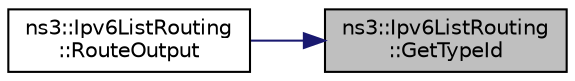 digraph "ns3::Ipv6ListRouting::GetTypeId"
{
 // LATEX_PDF_SIZE
  edge [fontname="Helvetica",fontsize="10",labelfontname="Helvetica",labelfontsize="10"];
  node [fontname="Helvetica",fontsize="10",shape=record];
  rankdir="RL";
  Node1 [label="ns3::Ipv6ListRouting\l::GetTypeId",height=0.2,width=0.4,color="black", fillcolor="grey75", style="filled", fontcolor="black",tooltip="Get the type ID of this class."];
  Node1 -> Node2 [dir="back",color="midnightblue",fontsize="10",style="solid",fontname="Helvetica"];
  Node2 [label="ns3::Ipv6ListRouting\l::RouteOutput",height=0.2,width=0.4,color="black", fillcolor="white", style="filled",URL="$classns3_1_1_ipv6_list_routing.html#a17dd6df1ef25f2ff410b5ba759b6e5e7",tooltip="Query routing cache for an existing route, for an outbound packet."];
}
